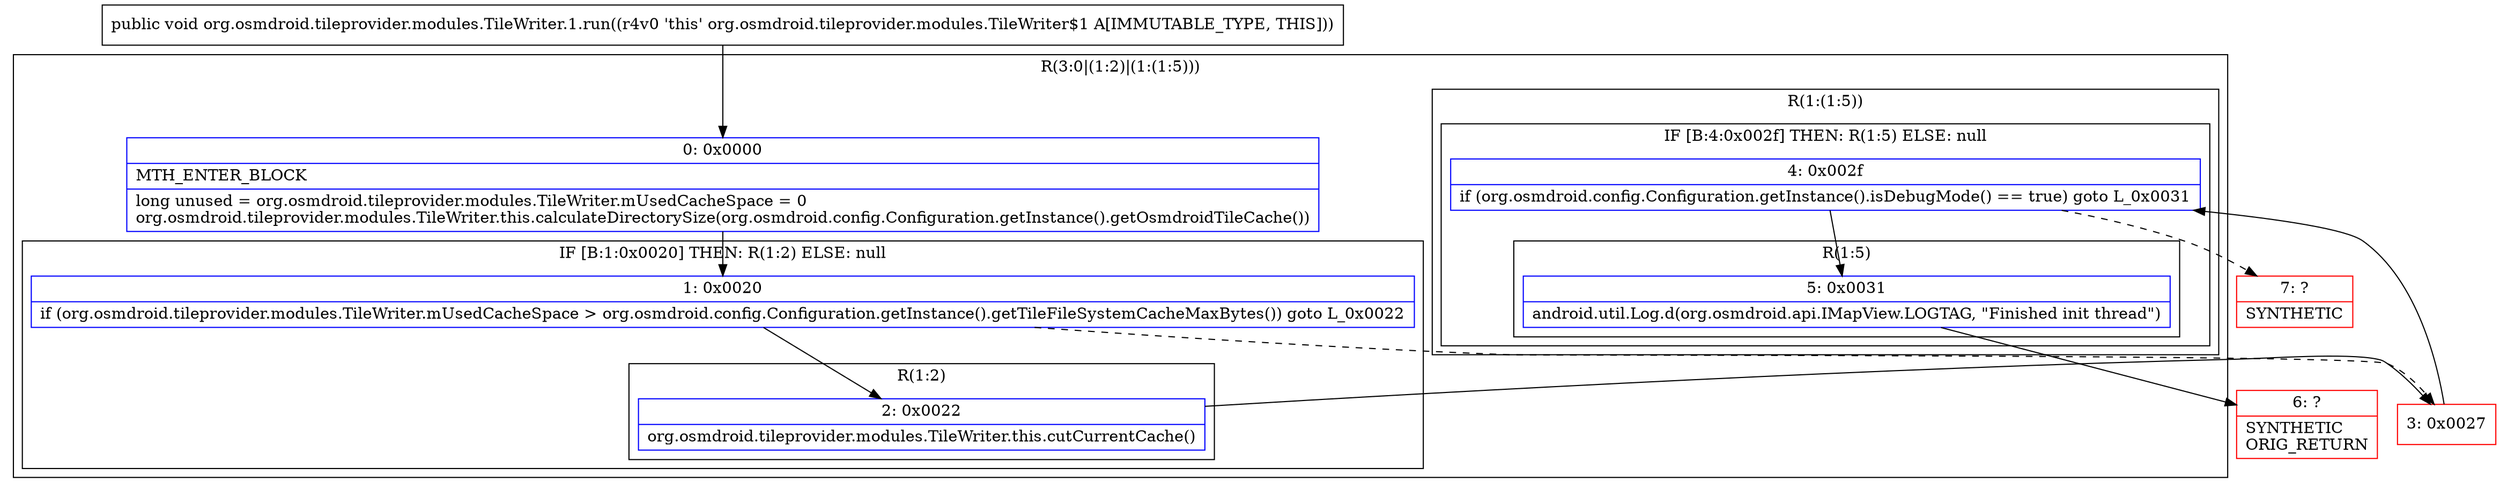 digraph "CFG fororg.osmdroid.tileprovider.modules.TileWriter.1.run()V" {
subgraph cluster_Region_2078470746 {
label = "R(3:0|(1:2)|(1:(1:5)))";
node [shape=record,color=blue];
Node_0 [shape=record,label="{0\:\ 0x0000|MTH_ENTER_BLOCK\l|long unused = org.osmdroid.tileprovider.modules.TileWriter.mUsedCacheSpace = 0\lorg.osmdroid.tileprovider.modules.TileWriter.this.calculateDirectorySize(org.osmdroid.config.Configuration.getInstance().getOsmdroidTileCache())\l}"];
subgraph cluster_IfRegion_1452578079 {
label = "IF [B:1:0x0020] THEN: R(1:2) ELSE: null";
node [shape=record,color=blue];
Node_1 [shape=record,label="{1\:\ 0x0020|if (org.osmdroid.tileprovider.modules.TileWriter.mUsedCacheSpace \> org.osmdroid.config.Configuration.getInstance().getTileFileSystemCacheMaxBytes()) goto L_0x0022\l}"];
subgraph cluster_Region_1279494541 {
label = "R(1:2)";
node [shape=record,color=blue];
Node_2 [shape=record,label="{2\:\ 0x0022|org.osmdroid.tileprovider.modules.TileWriter.this.cutCurrentCache()\l}"];
}
}
subgraph cluster_Region_902750427 {
label = "R(1:(1:5))";
node [shape=record,color=blue];
subgraph cluster_IfRegion_1498588186 {
label = "IF [B:4:0x002f] THEN: R(1:5) ELSE: null";
node [shape=record,color=blue];
Node_4 [shape=record,label="{4\:\ 0x002f|if (org.osmdroid.config.Configuration.getInstance().isDebugMode() == true) goto L_0x0031\l}"];
subgraph cluster_Region_723320386 {
label = "R(1:5)";
node [shape=record,color=blue];
Node_5 [shape=record,label="{5\:\ 0x0031|android.util.Log.d(org.osmdroid.api.IMapView.LOGTAG, \"Finished init thread\")\l}"];
}
}
}
}
Node_3 [shape=record,color=red,label="{3\:\ 0x0027}"];
Node_6 [shape=record,color=red,label="{6\:\ ?|SYNTHETIC\lORIG_RETURN\l}"];
Node_7 [shape=record,color=red,label="{7\:\ ?|SYNTHETIC\l}"];
MethodNode[shape=record,label="{public void org.osmdroid.tileprovider.modules.TileWriter.1.run((r4v0 'this' org.osmdroid.tileprovider.modules.TileWriter$1 A[IMMUTABLE_TYPE, THIS])) }"];
MethodNode -> Node_0;
Node_0 -> Node_1;
Node_1 -> Node_2;
Node_1 -> Node_3[style=dashed];
Node_2 -> Node_3;
Node_4 -> Node_5;
Node_4 -> Node_7[style=dashed];
Node_5 -> Node_6;
Node_3 -> Node_4;
}

